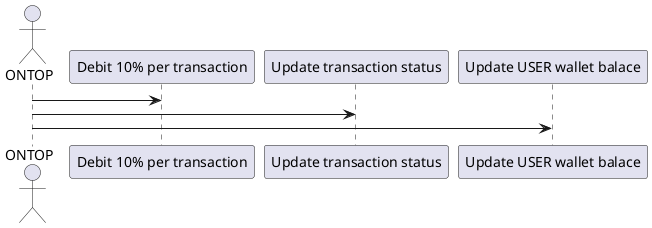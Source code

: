 @startuml
        actor ONTOP
        ONTOP -> "Debit 10% per transaction"
        ONTOP -> "Update transaction status"
        ONTOP -> "Update USER wallet balace"
@enduml

